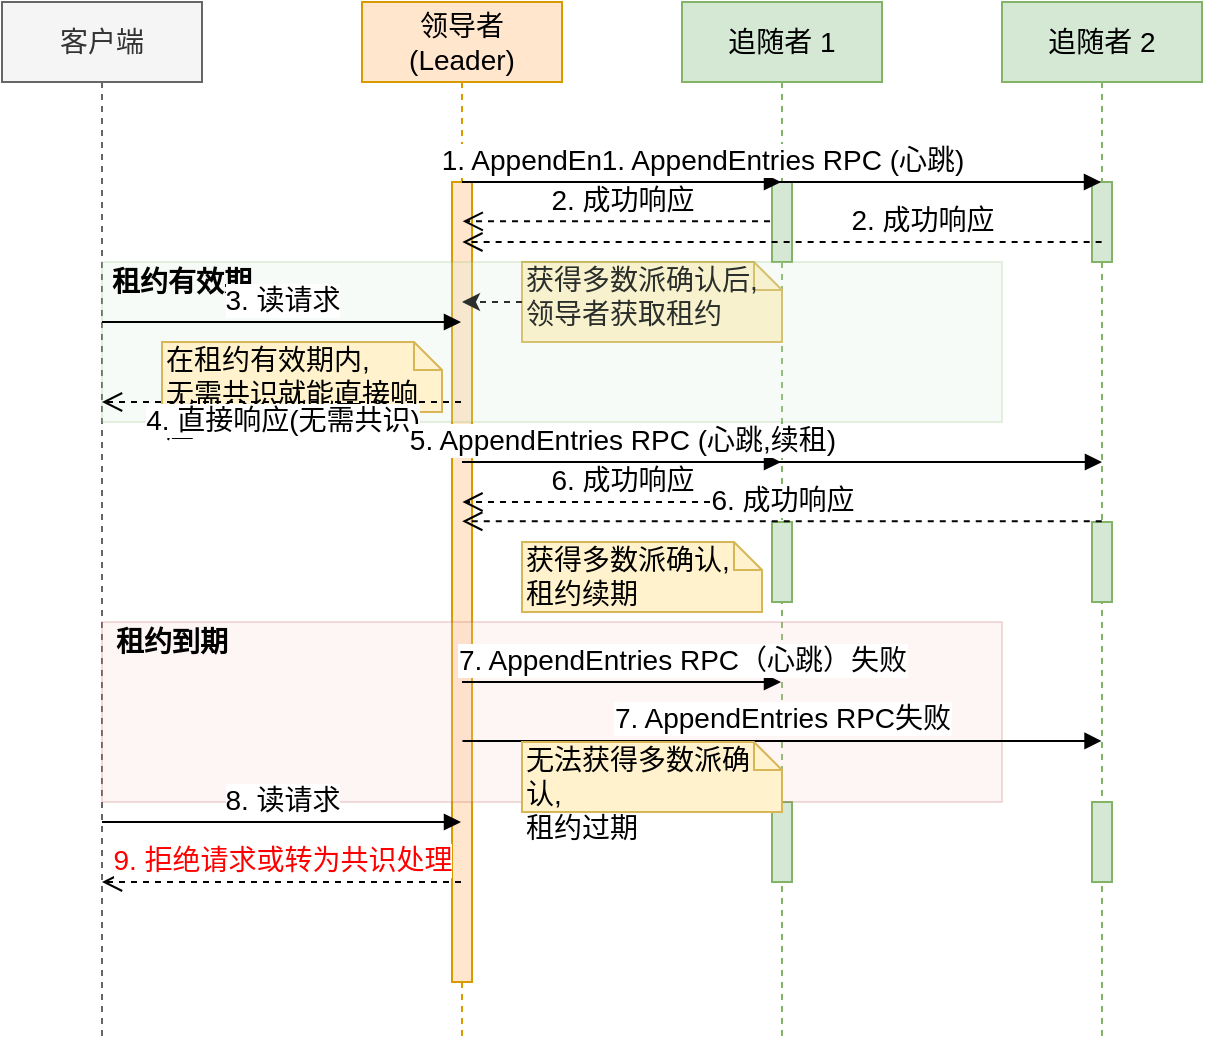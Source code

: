 <mxfile version="27.0.6">
  <diagram name="领导者租约时序图" id="us6oxifnReez4EoMnk5i">
    <mxGraphModel dx="539" dy="-771" grid="1" gridSize="10" guides="1" tooltips="1" connect="1" arrows="1" fold="1" page="1" pageScale="1" pageWidth="850" pageHeight="1100" math="0" shadow="0">
      <root>
        <mxCell id="0" />
        <mxCell id="1" parent="0" />
        <mxCell id="RpkAgLOPzhrfQ40RdnY4-48" value="客户端" style="shape=umlLifeline;perimeter=lifelinePerimeter;whiteSpace=wrap;html=1;container=1;collapsible=0;recursiveResize=0;outlineConnect=0;fontSize=14;fillColor=#f5f5f5;fontColor=#333333;strokeColor=#666666;" vertex="1" parent="1">
          <mxGeometry x="730" y="1140" width="100" height="520" as="geometry" />
        </mxCell>
        <mxCell id="RpkAgLOPzhrfQ40RdnY4-49" value="领导者&#xa;(Leader)" style="shape=umlLifeline;perimeter=lifelinePerimeter;whiteSpace=wrap;html=1;container=1;collapsible=0;recursiveResize=0;outlineConnect=0;fontSize=14;fillColor=#ffe6cc;strokeColor=#d79b00;" vertex="1" parent="1">
          <mxGeometry x="910" y="1140" width="100" height="520" as="geometry" />
        </mxCell>
        <mxCell id="RpkAgLOPzhrfQ40RdnY4-50" value="" style="html=1;points=[];perimeter=orthogonalPerimeter;fillColor=#ffe6cc;strokeColor=#d79b00;fontSize=14;" vertex="1" parent="RpkAgLOPzhrfQ40RdnY4-49">
          <mxGeometry x="45" y="90" width="10" height="400" as="geometry" />
        </mxCell>
        <mxCell id="RpkAgLOPzhrfQ40RdnY4-61" value="2. 成功响应" style="html=1;verticalAlign=bottom;endArrow=open;dashed=1;endSize=8;fontSize=14;" edge="1" parent="RpkAgLOPzhrfQ40RdnY4-49">
          <mxGeometry relative="1" as="geometry">
            <mxPoint x="210" y="109.68" as="sourcePoint" />
            <mxPoint x="50.355" y="109.68" as="targetPoint" />
            <Array as="points">
              <mxPoint x="120.5" y="109.68" />
            </Array>
          </mxGeometry>
        </mxCell>
        <mxCell id="RpkAgLOPzhrfQ40RdnY4-51" value="追随者 1" style="shape=umlLifeline;perimeter=lifelinePerimeter;whiteSpace=wrap;html=1;container=1;collapsible=0;recursiveResize=0;outlineConnect=0;fontSize=14;fillColor=#d5e8d4;strokeColor=#82b366;" vertex="1" parent="1">
          <mxGeometry x="1070" y="1140" width="100" height="520" as="geometry" />
        </mxCell>
        <mxCell id="RpkAgLOPzhrfQ40RdnY4-52" value="" style="html=1;points=[];perimeter=orthogonalPerimeter;fillColor=#d5e8d4;strokeColor=#82b366;fontSize=14;" vertex="1" parent="RpkAgLOPzhrfQ40RdnY4-51">
          <mxGeometry x="45" y="90" width="10" height="40" as="geometry" />
        </mxCell>
        <mxCell id="RpkAgLOPzhrfQ40RdnY4-53" value="" style="html=1;points=[];perimeter=orthogonalPerimeter;fillColor=#d5e8d4;strokeColor=#82b366;fontSize=14;" vertex="1" parent="RpkAgLOPzhrfQ40RdnY4-51">
          <mxGeometry x="45" y="260" width="10" height="40" as="geometry" />
        </mxCell>
        <mxCell id="RpkAgLOPzhrfQ40RdnY4-54" value="" style="html=1;points=[];perimeter=orthogonalPerimeter;fillColor=#d5e8d4;strokeColor=#82b366;fontSize=14;" vertex="1" parent="RpkAgLOPzhrfQ40RdnY4-51">
          <mxGeometry x="45" y="400" width="10" height="40" as="geometry" />
        </mxCell>
        <mxCell id="RpkAgLOPzhrfQ40RdnY4-84" value="" style="html=1;verticalAlign=bottom;endArrow=block;fontSize=14;" edge="1" parent="RpkAgLOPzhrfQ40RdnY4-51">
          <mxGeometry width="80" relative="1" as="geometry">
            <mxPoint x="-110" y="230" as="sourcePoint" />
            <mxPoint x="210" y="230" as="targetPoint" />
            <Array as="points">
              <mxPoint x="120" y="230" />
            </Array>
          </mxGeometry>
        </mxCell>
        <mxCell id="RpkAgLOPzhrfQ40RdnY4-55" value="追随者 2" style="shape=umlLifeline;perimeter=lifelinePerimeter;whiteSpace=wrap;html=1;container=1;collapsible=0;recursiveResize=0;outlineConnect=0;fontSize=14;fillColor=#d5e8d4;strokeColor=#82b366;" vertex="1" parent="1">
          <mxGeometry x="1230" y="1140" width="100" height="520" as="geometry" />
        </mxCell>
        <mxCell id="RpkAgLOPzhrfQ40RdnY4-56" value="" style="html=1;points=[];perimeter=orthogonalPerimeter;fillColor=#d5e8d4;strokeColor=#82b366;fontSize=14;" vertex="1" parent="RpkAgLOPzhrfQ40RdnY4-55">
          <mxGeometry x="45" y="90" width="10" height="40" as="geometry" />
        </mxCell>
        <mxCell id="RpkAgLOPzhrfQ40RdnY4-57" value="" style="html=1;points=[];perimeter=orthogonalPerimeter;fillColor=#d5e8d4;strokeColor=#82b366;fontSize=14;" vertex="1" parent="RpkAgLOPzhrfQ40RdnY4-55">
          <mxGeometry x="45" y="260" width="10" height="40" as="geometry" />
        </mxCell>
        <mxCell id="RpkAgLOPzhrfQ40RdnY4-58" value="" style="html=1;points=[];perimeter=orthogonalPerimeter;fillColor=#d5e8d4;strokeColor=#82b366;fontSize=14;" vertex="1" parent="RpkAgLOPzhrfQ40RdnY4-55">
          <mxGeometry x="45" y="400" width="10" height="40" as="geometry" />
        </mxCell>
        <mxCell id="RpkAgLOPzhrfQ40RdnY4-59" value="1. AppendEntries RPC (心跳)" style="html=1;verticalAlign=bottom;endArrow=block;fontSize=14;" edge="1" parent="1" source="RpkAgLOPzhrfQ40RdnY4-49" target="RpkAgLOPzhrfQ40RdnY4-51">
          <mxGeometry width="80" relative="1" as="geometry">
            <mxPoint x="970" y="1230" as="sourcePoint" />
            <mxPoint x="1050" y="1230" as="targetPoint" />
            <Array as="points">
              <mxPoint x="1030" y="1230" />
            </Array>
          </mxGeometry>
        </mxCell>
        <mxCell id="RpkAgLOPzhrfQ40RdnY4-60" value="1. AppendEntries RPC (心跳)" style="html=1;verticalAlign=bottom;endArrow=block;fontSize=14;" edge="1" parent="1" source="RpkAgLOPzhrfQ40RdnY4-49" target="RpkAgLOPzhrfQ40RdnY4-55">
          <mxGeometry width="80" relative="1" as="geometry">
            <mxPoint x="970" y="1230" as="sourcePoint" />
            <mxPoint x="1050" y="1230" as="targetPoint" />
            <Array as="points">
              <mxPoint x="1080" y="1230" />
            </Array>
          </mxGeometry>
        </mxCell>
        <mxCell id="RpkAgLOPzhrfQ40RdnY4-62" value="2. 成功响应" style="html=1;verticalAlign=bottom;endArrow=open;dashed=1;endSize=8;fontSize=14;" edge="1" parent="1">
          <mxGeometry x="-0.438" relative="1" as="geometry">
            <mxPoint x="1279.82" y="1260.0" as="sourcePoint" />
            <mxPoint x="960.175" y="1260.0" as="targetPoint" />
            <Array as="points">
              <mxPoint x="1080.32" y="1260" />
            </Array>
            <mxPoint as="offset" />
          </mxGeometry>
        </mxCell>
        <mxCell id="RpkAgLOPzhrfQ40RdnY4-63" value="获得多数派确认后,&#xa;领导者获取租约" style="shape=note;whiteSpace=wrap;html=1;size=14;verticalAlign=top;align=left;spacingTop=-6;fontSize=14;fillColor=#fff2cc;strokeColor=#d6b656;" vertex="1" parent="1">
          <mxGeometry x="990" y="1270" width="130" height="40" as="geometry" />
        </mxCell>
        <mxCell id="RpkAgLOPzhrfQ40RdnY4-64" style="edgeStyle=orthogonalEdgeStyle;rounded=0;orthogonalLoop=1;jettySize=auto;html=1;dashed=1;fontSize=14;" edge="1" parent="1" source="RpkAgLOPzhrfQ40RdnY4-63" target="RpkAgLOPzhrfQ40RdnY4-49">
          <mxGeometry relative="1" as="geometry">
            <Array as="points">
              <mxPoint x="960" y="1290" />
            </Array>
          </mxGeometry>
        </mxCell>
        <mxCell id="RpkAgLOPzhrfQ40RdnY4-65" value="" style="rounded=0;whiteSpace=wrap;html=1;fillColor=#d5e8d4;strokeColor=#82b366;opacity=20;fontSize=14;" vertex="1" parent="1">
          <mxGeometry x="780" y="1270" width="450" height="80" as="geometry" />
        </mxCell>
        <mxCell id="RpkAgLOPzhrfQ40RdnY4-66" value="租约有效期" style="text;html=1;strokeColor=none;fillColor=none;align=center;verticalAlign=middle;whiteSpace=wrap;rounded=0;fontSize=14;fontStyle=1" vertex="1" parent="1">
          <mxGeometry x="780" y="1270" width="80" height="20" as="geometry" />
        </mxCell>
        <mxCell id="RpkAgLOPzhrfQ40RdnY4-67" value="3. 读请求" style="html=1;verticalAlign=bottom;endArrow=block;fontSize=14;" edge="1" parent="1" source="RpkAgLOPzhrfQ40RdnY4-48" target="RpkAgLOPzhrfQ40RdnY4-49">
          <mxGeometry width="80" relative="1" as="geometry">
            <mxPoint x="780" y="1300" as="sourcePoint" />
            <mxPoint x="860" y="1300" as="targetPoint" />
            <Array as="points">
              <mxPoint x="830" y="1300" />
            </Array>
          </mxGeometry>
        </mxCell>
        <mxCell id="RpkAgLOPzhrfQ40RdnY4-68" value="在租约有效期内,&#xa;无需共识就能直接响应" style="shape=note;whiteSpace=wrap;html=1;size=14;verticalAlign=top;align=left;spacingTop=-6;fontSize=14;fillColor=#fff2cc;strokeColor=#d6b656;" vertex="1" parent="1">
          <mxGeometry x="810" y="1310" width="140" height="35" as="geometry" />
        </mxCell>
        <mxCell id="RpkAgLOPzhrfQ40RdnY4-69" value="4. 直接响应(无需共识)" style="html=1;verticalAlign=bottom;endArrow=open;dashed=1;endSize=8;fontSize=14;" edge="1" parent="1" source="RpkAgLOPzhrfQ40RdnY4-49" target="RpkAgLOPzhrfQ40RdnY4-48">
          <mxGeometry x="-0.003" y="20" relative="1" as="geometry">
            <mxPoint x="860" y="1330" as="sourcePoint" />
            <mxPoint x="780" y="1330" as="targetPoint" />
            <Array as="points">
              <mxPoint x="830" y="1340" />
            </Array>
            <mxPoint as="offset" />
          </mxGeometry>
        </mxCell>
        <mxCell id="RpkAgLOPzhrfQ40RdnY4-70" value="5. AppendEntries RPC (心跳,续租)" style="html=1;verticalAlign=bottom;endArrow=block;fontSize=14;" edge="1" parent="1" source="RpkAgLOPzhrfQ40RdnY4-49" target="RpkAgLOPzhrfQ40RdnY4-51">
          <mxGeometry width="80" relative="1" as="geometry">
            <mxPoint x="970" y="1370" as="sourcePoint" />
            <mxPoint x="1050" y="1370" as="targetPoint" />
            <Array as="points">
              <mxPoint x="1030" y="1370" />
            </Array>
          </mxGeometry>
        </mxCell>
        <mxCell id="RpkAgLOPzhrfQ40RdnY4-72" value="6. 成功响应" style="html=1;verticalAlign=bottom;endArrow=open;dashed=1;endSize=8;fontSize=14;" edge="1" parent="1">
          <mxGeometry x="0.001" relative="1" as="geometry">
            <mxPoint x="1120" y="1390.0" as="sourcePoint" />
            <mxPoint x="960.231" y="1390.0" as="targetPoint" />
            <Array as="points">
              <mxPoint x="1030.5" y="1390" />
            </Array>
            <mxPoint as="offset" />
          </mxGeometry>
        </mxCell>
        <mxCell id="RpkAgLOPzhrfQ40RdnY4-73" value="6. 成功响应" style="html=1;verticalAlign=bottom;endArrow=open;dashed=1;endSize=8;fontSize=14;" edge="1" parent="1">
          <mxGeometry relative="1" as="geometry">
            <mxPoint x="1279.88" y="1399.62" as="sourcePoint" />
            <mxPoint x="960.111" y="1399.62" as="targetPoint" />
            <Array as="points">
              <mxPoint x="1080.38" y="1399.62" />
            </Array>
          </mxGeometry>
        </mxCell>
        <mxCell id="RpkAgLOPzhrfQ40RdnY4-74" value="获得多数派确认,&#xa;租约续期" style="shape=note;whiteSpace=wrap;html=1;size=14;verticalAlign=top;align=left;spacingTop=-6;fontSize=14;fillColor=#fff2cc;strokeColor=#d6b656;" vertex="1" parent="1">
          <mxGeometry x="990" y="1410" width="120" height="35" as="geometry" />
        </mxCell>
        <mxCell id="RpkAgLOPzhrfQ40RdnY4-75" value="" style="rounded=0;whiteSpace=wrap;html=1;fillColor=#f8cecc;strokeColor=#b85450;opacity=20;fontSize=14;" vertex="1" parent="1">
          <mxGeometry x="780" y="1450" width="450" height="90" as="geometry" />
        </mxCell>
        <mxCell id="RpkAgLOPzhrfQ40RdnY4-76" value="租约到期" style="text;html=1;strokeColor=none;fillColor=none;align=center;verticalAlign=middle;whiteSpace=wrap;rounded=0;fontSize=14;fontStyle=1" vertex="1" parent="1">
          <mxGeometry x="780" y="1450" width="70" height="20" as="geometry" />
        </mxCell>
        <mxCell id="RpkAgLOPzhrfQ40RdnY4-77" value="7. AppendEntries RPC（心跳）失败" style="html=1;verticalAlign=bottom;endArrow=block;fontSize=14;" edge="1" parent="1" source="RpkAgLOPzhrfQ40RdnY4-49" target="RpkAgLOPzhrfQ40RdnY4-51">
          <mxGeometry x="0.38" width="80" relative="1" as="geometry">
            <mxPoint x="970" y="1490" as="sourcePoint" />
            <mxPoint x="1050" y="1490" as="targetPoint" />
            <Array as="points">
              <mxPoint x="1030" y="1480" />
            </Array>
            <mxPoint as="offset" />
          </mxGeometry>
        </mxCell>
        <mxCell id="RpkAgLOPzhrfQ40RdnY4-78" value="7. AppendEntries RPC失败" style="html=1;verticalAlign=bottom;endArrow=block;fontSize=14;" edge="1" parent="1">
          <mxGeometry width="80" relative="1" as="geometry">
            <mxPoint x="960.229" y="1509.46" as="sourcePoint" />
            <mxPoint x="1279.77" y="1509.46" as="targetPoint" />
            <Array as="points">
              <mxPoint x="1080.27" y="1509.46" />
            </Array>
          </mxGeometry>
        </mxCell>
        <mxCell id="RpkAgLOPzhrfQ40RdnY4-79" value="无法获得多数派确认,&#xa;租约过期" style="shape=note;whiteSpace=wrap;html=1;size=14;verticalAlign=top;align=left;spacingTop=-6;fontSize=14;fillColor=#fff2cc;strokeColor=#d6b656;" vertex="1" parent="1">
          <mxGeometry x="990" y="1510" width="130" height="35" as="geometry" />
        </mxCell>
        <mxCell id="RpkAgLOPzhrfQ40RdnY4-80" value="8. 读请求" style="html=1;verticalAlign=bottom;endArrow=block;fontSize=14;" edge="1" parent="1" source="RpkAgLOPzhrfQ40RdnY4-48" target="RpkAgLOPzhrfQ40RdnY4-49">
          <mxGeometry width="80" relative="1" as="geometry">
            <mxPoint x="780" y="1540" as="sourcePoint" />
            <mxPoint x="860" y="1540" as="targetPoint" />
            <Array as="points">
              <mxPoint x="830" y="1550" />
            </Array>
          </mxGeometry>
        </mxCell>
        <mxCell id="RpkAgLOPzhrfQ40RdnY4-81" value="9. 拒绝请求或转为共识处理" style="html=1;verticalAlign=bottom;endArrow=open;dashed=1;endSize=8;fontColor=#ff0000;fontSize=14;" edge="1" parent="1" source="RpkAgLOPzhrfQ40RdnY4-49" target="RpkAgLOPzhrfQ40RdnY4-48">
          <mxGeometry relative="1" as="geometry">
            <mxPoint x="860" y="1580" as="sourcePoint" />
            <mxPoint x="780" y="1580" as="targetPoint" />
            <Array as="points">
              <mxPoint x="830" y="1580" />
            </Array>
          </mxGeometry>
        </mxCell>
      </root>
    </mxGraphModel>
  </diagram>
</mxfile>
